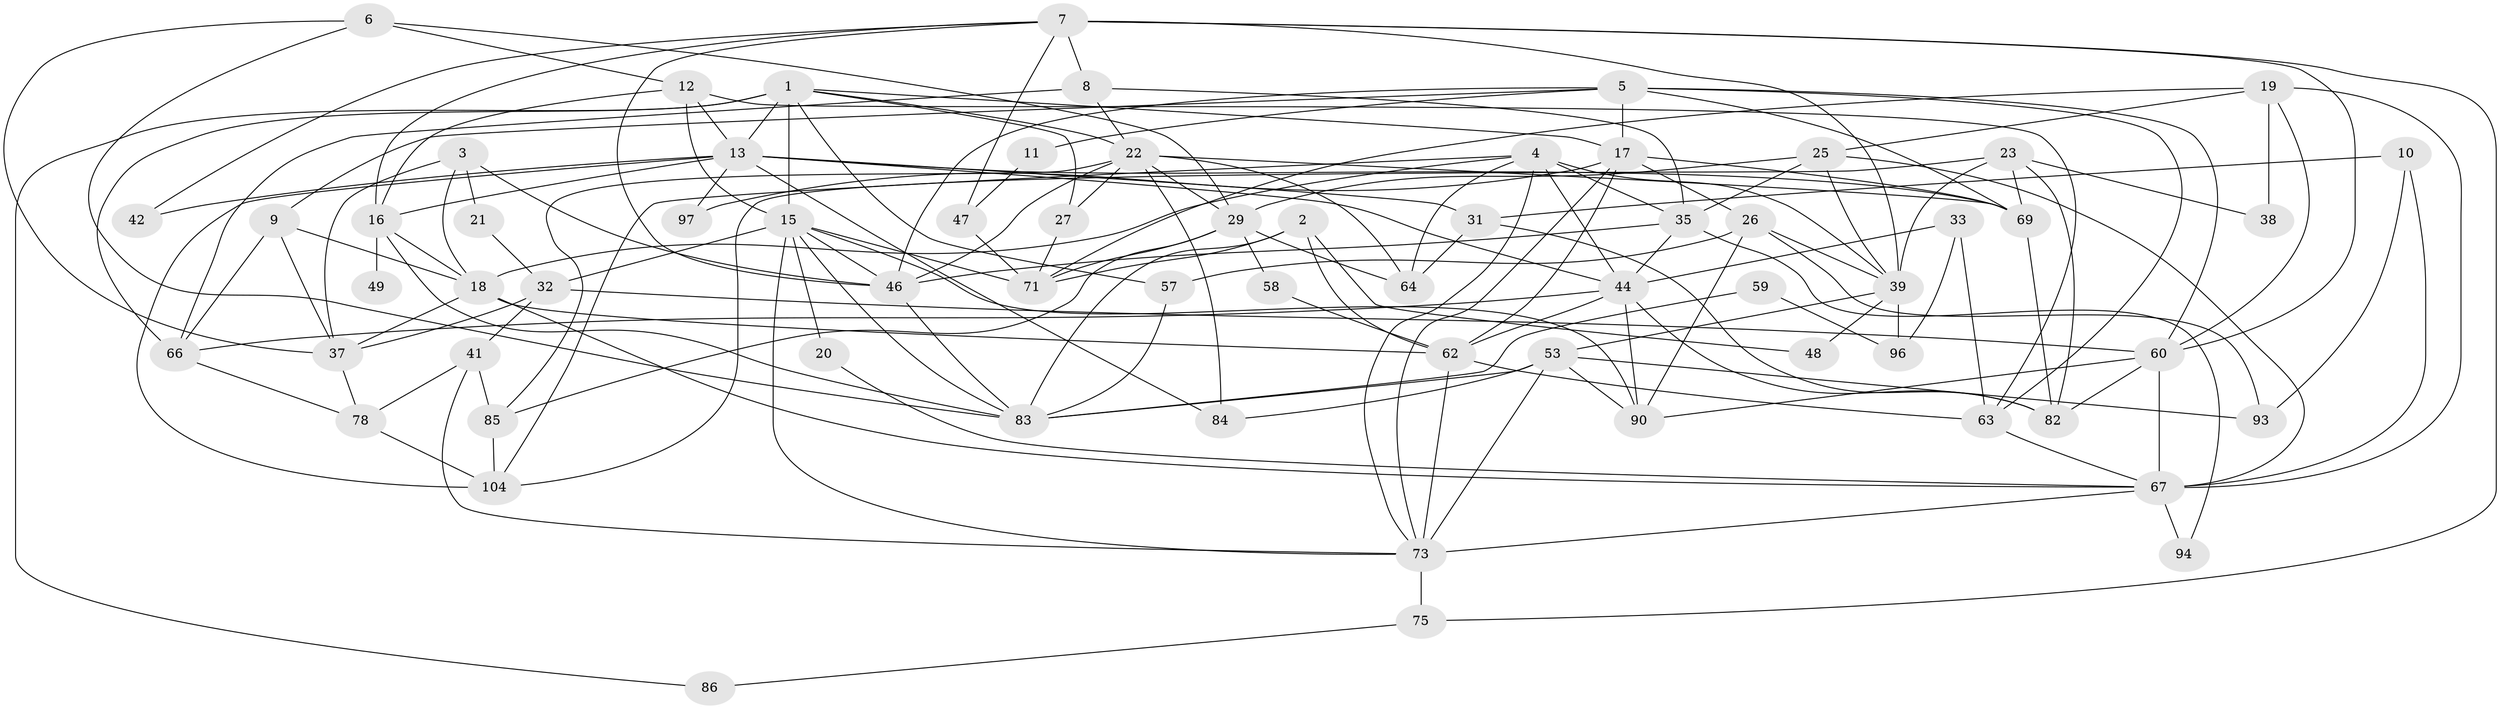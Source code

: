 // original degree distribution, {7: 0.03773584905660377, 4: 0.2169811320754717, 2: 0.20754716981132076, 6: 0.09433962264150944, 5: 0.19811320754716982, 3: 0.2169811320754717, 8: 0.009433962264150943, 9: 0.018867924528301886}
// Generated by graph-tools (version 1.1) at 2025/11/02/27/25 16:11:16]
// undirected, 66 vertices, 161 edges
graph export_dot {
graph [start="1"]
  node [color=gray90,style=filled];
  1 [super="+54"];
  2 [super="+77"];
  3 [super="+40"];
  4 [super="+30"];
  5 [super="+105"];
  6 [super="+80"];
  7 [super="+24"];
  8 [super="+74"];
  9 [super="+50"];
  10;
  11;
  12 [super="+14"];
  13 [super="+106"];
  15 [super="+55"];
  16 [super="+43"];
  17 [super="+72"];
  18 [super="+65"];
  19 [super="+34"];
  20;
  21;
  22 [super="+95"];
  23 [super="+28"];
  25 [super="+81"];
  26 [super="+36"];
  27;
  29 [super="+87"];
  31 [super="+89"];
  32 [super="+100"];
  33;
  35 [super="+61"];
  37 [super="+45"];
  38;
  39 [super="+52"];
  41 [super="+51"];
  42;
  44 [super="+70"];
  46 [super="+91"];
  47;
  48;
  49;
  53 [super="+56"];
  57;
  58;
  59;
  60 [super="+76"];
  62 [super="+99"];
  63 [super="+79"];
  64;
  66 [super="+98"];
  67 [super="+68"];
  69 [super="+102"];
  71;
  73 [super="+88"];
  75;
  78;
  82;
  83 [super="+101"];
  84 [super="+103"];
  85;
  86;
  90 [super="+92"];
  93;
  94;
  96;
  97;
  104;
  1 -- 13;
  1 -- 17;
  1 -- 27;
  1 -- 66 [weight=2];
  1 -- 86;
  1 -- 22;
  1 -- 57;
  1 -- 15;
  2 -- 71;
  2 -- 48;
  2 -- 62;
  2 -- 83;
  3 -- 18 [weight=2];
  3 -- 37;
  3 -- 21;
  3 -- 46;
  4 -- 104;
  4 -- 18;
  4 -- 73;
  4 -- 64;
  4 -- 39 [weight=2];
  4 -- 44;
  4 -- 35;
  5 -- 69;
  5 -- 63;
  5 -- 9;
  5 -- 17;
  5 -- 11;
  5 -- 60;
  5 -- 46;
  6 -- 29;
  6 -- 83;
  6 -- 12;
  6 -- 37;
  7 -- 8;
  7 -- 16;
  7 -- 42;
  7 -- 47;
  7 -- 75;
  7 -- 39;
  7 -- 46;
  7 -- 60;
  8 -- 35;
  8 -- 66;
  8 -- 22;
  9 -- 66;
  9 -- 37;
  9 -- 18 [weight=2];
  10 -- 31;
  10 -- 93;
  10 -- 67;
  11 -- 47;
  12 -- 13;
  12 -- 15;
  12 -- 16 [weight=2];
  12 -- 63;
  13 -- 97;
  13 -- 69;
  13 -- 104;
  13 -- 42;
  13 -- 44;
  13 -- 16 [weight=2];
  13 -- 31;
  13 -- 84;
  15 -- 90;
  15 -- 20;
  15 -- 71;
  15 -- 83;
  15 -- 46;
  15 -- 32;
  15 -- 73;
  16 -- 18;
  16 -- 49 [weight=2];
  16 -- 83;
  17 -- 62;
  17 -- 69;
  17 -- 97;
  17 -- 26;
  17 -- 73;
  18 -- 37;
  18 -- 62;
  18 -- 67;
  19 -- 38;
  19 -- 71;
  19 -- 25;
  19 -- 67;
  19 -- 60;
  20 -- 67;
  21 -- 32;
  22 -- 85;
  22 -- 64;
  22 -- 69;
  22 -- 84;
  22 -- 27;
  22 -- 29;
  22 -- 46;
  23 -- 82;
  23 -- 38;
  23 -- 104;
  23 -- 39 [weight=2];
  23 -- 69;
  25 -- 67;
  25 -- 29;
  25 -- 39;
  25 -- 35;
  26 -- 90;
  26 -- 57;
  26 -- 93;
  26 -- 39;
  27 -- 71;
  29 -- 85;
  29 -- 58;
  29 -- 64;
  29 -- 71;
  31 -- 64;
  31 -- 82;
  32 -- 41 [weight=2];
  32 -- 37;
  32 -- 60;
  33 -- 44;
  33 -- 96;
  33 -- 63;
  35 -- 46;
  35 -- 44;
  35 -- 94;
  37 -- 78;
  39 -- 48;
  39 -- 96;
  39 -- 53;
  41 -- 85;
  41 -- 78;
  41 -- 73;
  44 -- 90;
  44 -- 62;
  44 -- 66;
  44 -- 82;
  46 -- 83;
  47 -- 71;
  53 -- 93;
  53 -- 83;
  53 -- 90;
  53 -- 73 [weight=2];
  53 -- 84;
  57 -- 83;
  58 -- 62;
  59 -- 83;
  59 -- 96;
  60 -- 82;
  60 -- 90;
  60 -- 67;
  62 -- 63;
  62 -- 73;
  63 -- 67;
  66 -- 78;
  67 -- 94;
  67 -- 73;
  69 -- 82;
  73 -- 75;
  75 -- 86;
  78 -- 104;
  85 -- 104;
}

